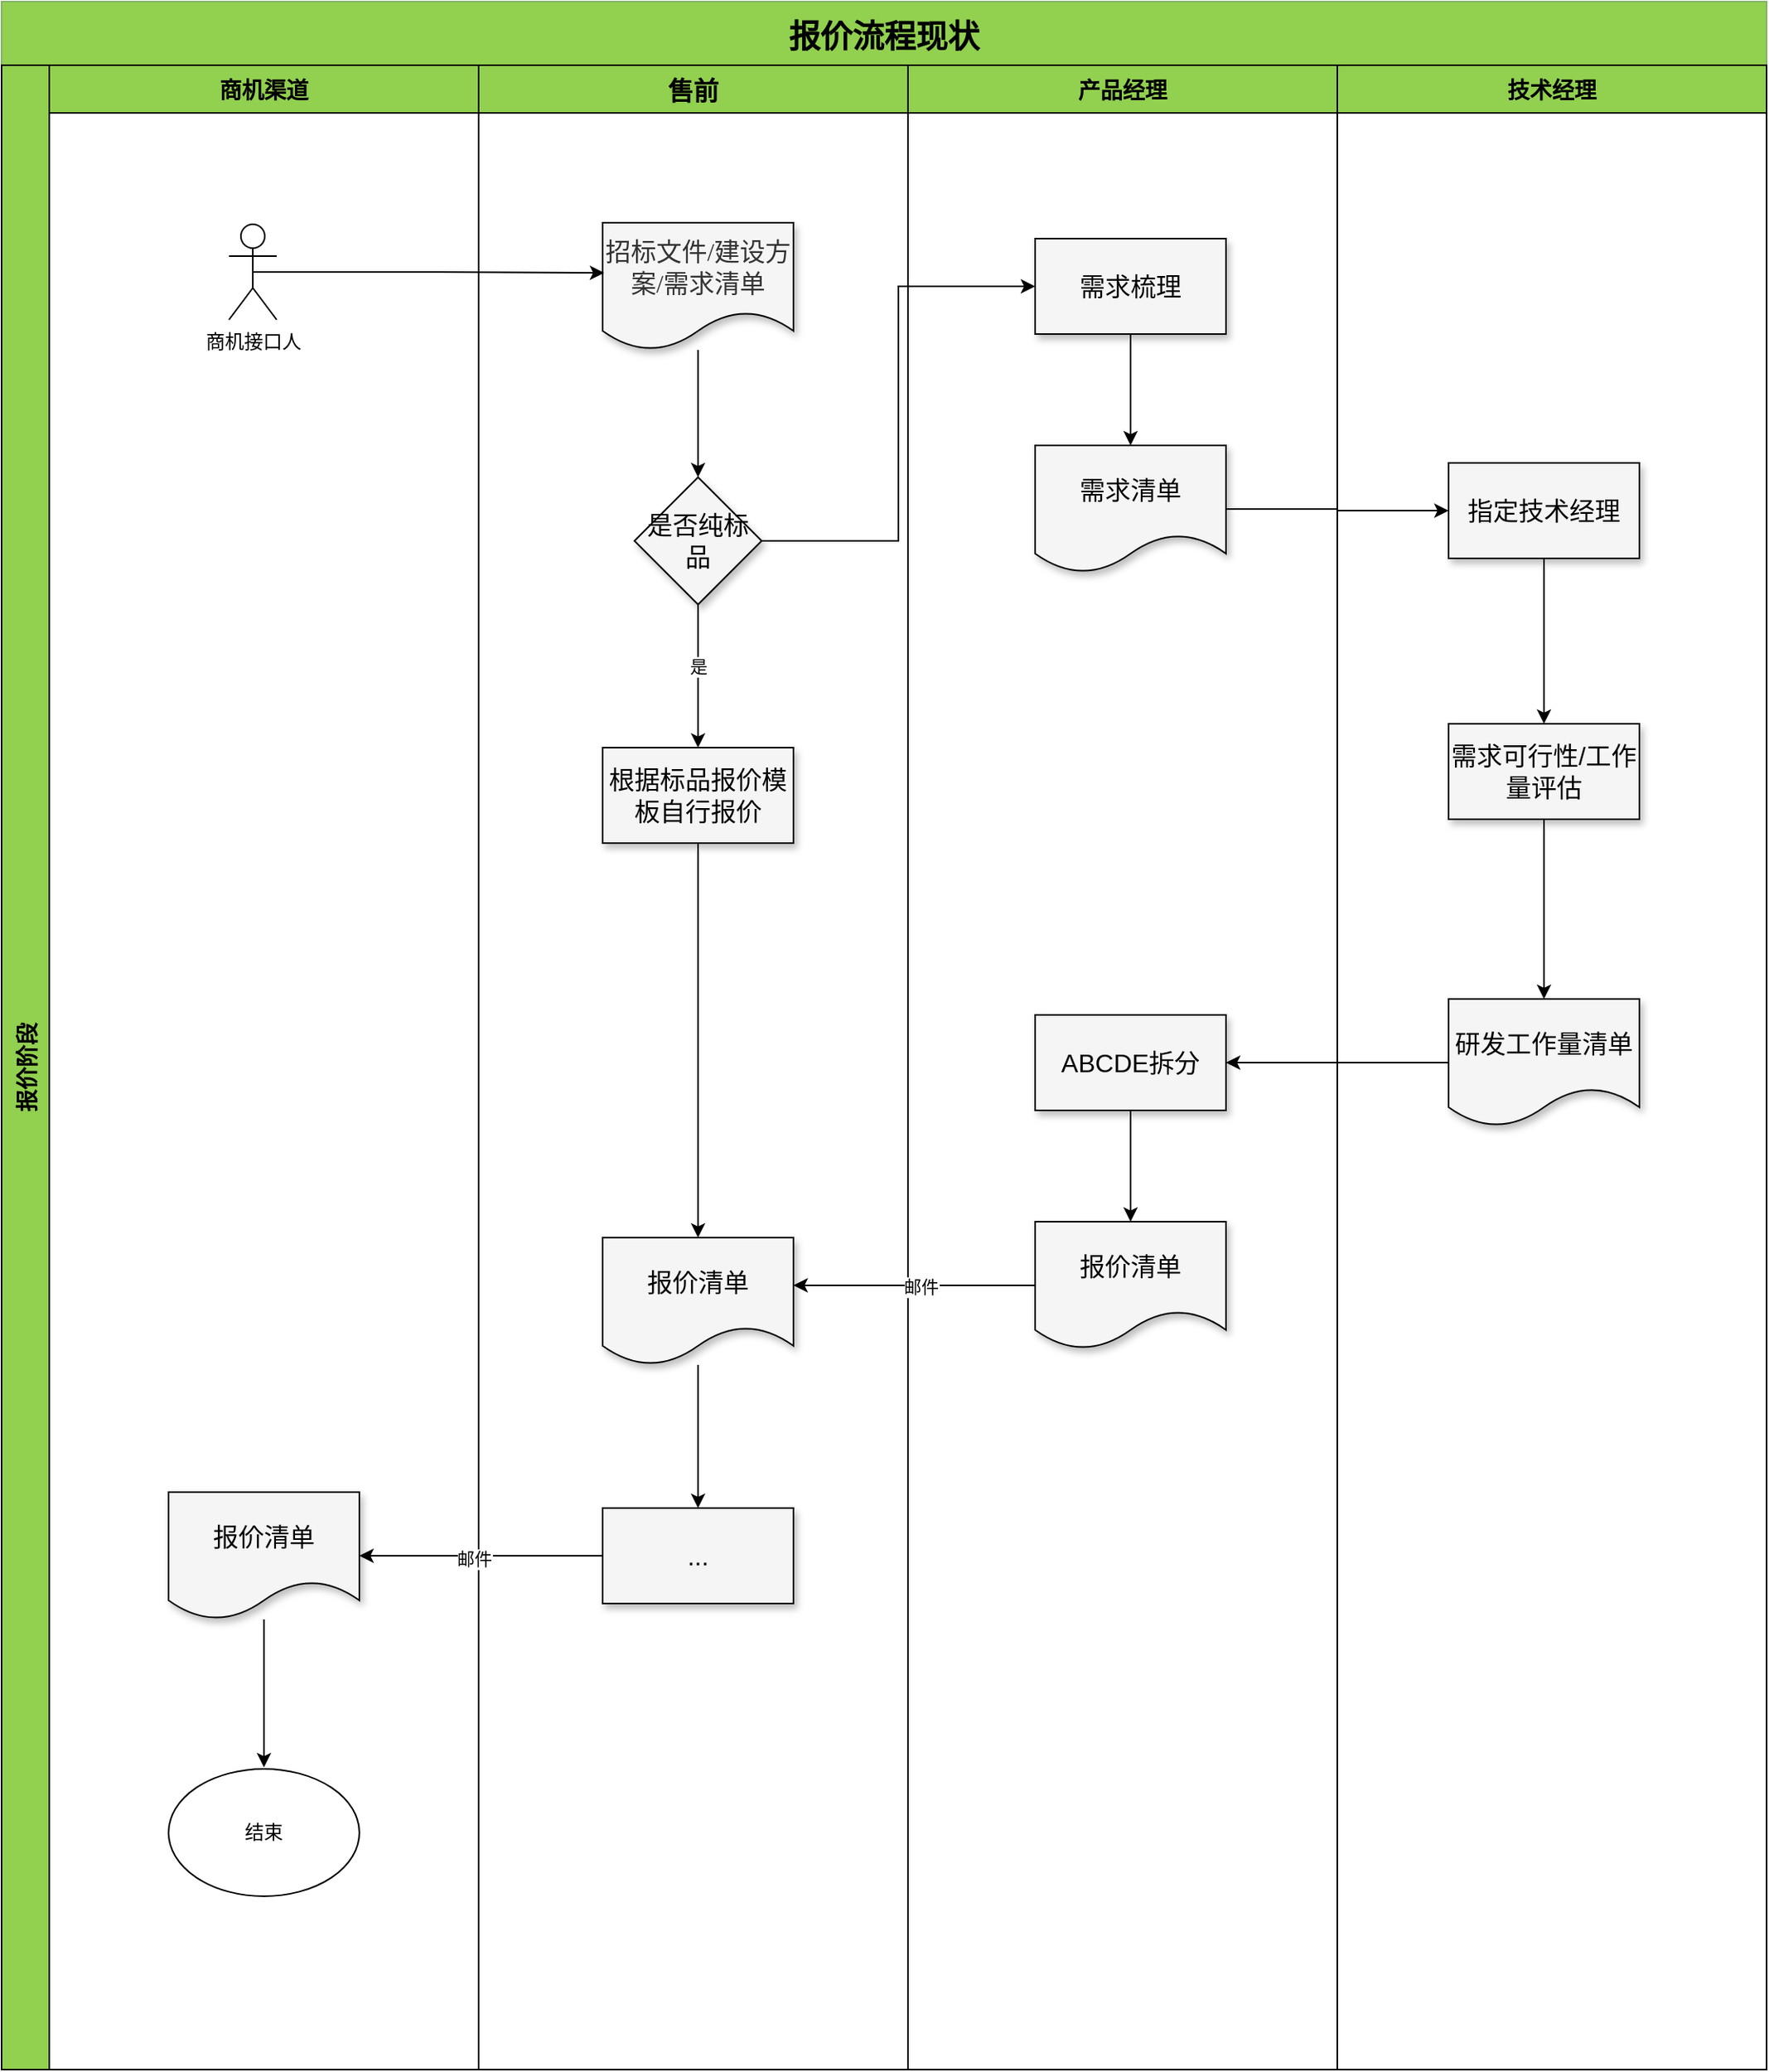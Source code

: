 <mxfile version="21.3.7" type="github">
  <diagram id="Nbi2OOFG4A7icGLgDpQb" name="第 1 页">
    <mxGraphModel dx="2261" dy="716" grid="1" gridSize="10" guides="1" tooltips="1" connect="1" arrows="1" fold="1" page="1" pageScale="1" pageWidth="827" pageHeight="1169" background="none" math="0" shadow="0">
      <root>
        <mxCell id="0" />
        <mxCell id="1" parent="0" />
        <mxCell id="kk27pRFW-uQP8ShshRhL-2" value="报价流程现状" style="swimlane;childLayout=stackLayout;resizeParent=1;resizeParentMax=0;horizontal=1;startSize=40;horizontalStack=0;fillColor=#92D050;strokeColor=#82b366;fontSize=20;spacingTop=4;spacingBottom=4;swimlaneFillColor=none;arcSize=15;perimeterSpacing=0;gradientColor=none;spacing=2;" parent="1" vertex="1">
          <mxGeometry x="-460" y="50" width="1110" height="1300" as="geometry">
            <mxRectangle x="220" y="250" width="100" height="30" as="alternateBounds" />
          </mxGeometry>
        </mxCell>
        <mxCell id="kk27pRFW-uQP8ShshRhL-3" value="报价阶段" style="swimlane;startSize=30;horizontal=0;fillColor=#92D050;fontSize=14;" parent="kk27pRFW-uQP8ShshRhL-2" vertex="1">
          <mxGeometry y="40" width="1110" height="1260" as="geometry" />
        </mxCell>
        <mxCell id="OawIMf_CP--zUOg47wnV-12" value="商机渠道" style="swimlane;startSize=30;fillColor=#92D050;fontSize=14;" parent="kk27pRFW-uQP8ShshRhL-3" vertex="1">
          <mxGeometry x="30" width="270" height="1260" as="geometry" />
        </mxCell>
        <mxCell id="o-PrR6LjQrGRHSx2saqF-1" value="商机接口人" style="shape=umlActor;verticalLabelPosition=bottom;verticalAlign=top;html=1;outlineConnect=0;" parent="OawIMf_CP--zUOg47wnV-12" vertex="1">
          <mxGeometry x="113" y="100" width="30" height="60" as="geometry" />
        </mxCell>
        <mxCell id="fmweD9lnvznt-FNgvz4t-26" value="" style="edgeStyle=orthogonalEdgeStyle;rounded=0;orthogonalLoop=1;jettySize=auto;html=1;" edge="1" parent="OawIMf_CP--zUOg47wnV-12" source="fmweD9lnvznt-FNgvz4t-22">
          <mxGeometry relative="1" as="geometry">
            <mxPoint x="135" y="1070" as="targetPoint" />
          </mxGeometry>
        </mxCell>
        <mxCell id="fmweD9lnvznt-FNgvz4t-22" value="报价清单" style="shape=document;whiteSpace=wrap;html=1;boundedLbl=1;fontSize=16;fillColor=#F5F5F5;fontColor=#000000;shadow=1;sketch=0;" vertex="1" parent="OawIMf_CP--zUOg47wnV-12">
          <mxGeometry x="75" y="897" width="120" height="80" as="geometry" />
        </mxCell>
        <mxCell id="fmweD9lnvznt-FNgvz4t-27" value="结束" style="ellipse;whiteSpace=wrap;html=1;" vertex="1" parent="OawIMf_CP--zUOg47wnV-12">
          <mxGeometry x="75" y="1071" width="120" height="80" as="geometry" />
        </mxCell>
        <mxCell id="OawIMf_CP--zUOg47wnV-13" value="技术经理" style="swimlane;fillColor=#92D050;fontSize=14;startSize=30;" parent="kk27pRFW-uQP8ShshRhL-3" vertex="1">
          <mxGeometry x="840" width="270" height="1260" as="geometry" />
        </mxCell>
        <mxCell id="fmweD9lnvznt-FNgvz4t-3" value="研发工作量清单" style="shape=document;whiteSpace=wrap;html=1;boundedLbl=1;fontSize=16;fillColor=#F5F5F5;fontColor=#000000;shadow=1;sketch=0;" vertex="1" parent="OawIMf_CP--zUOg47wnV-13">
          <mxGeometry x="70" y="587" width="120" height="80" as="geometry" />
        </mxCell>
        <mxCell id="fmweD9lnvznt-FNgvz4t-9" value="指定技术经理" style="whiteSpace=wrap;html=1;fillColor=#F5F5F5;fontColor=#000000;shadow=1;sketch=0;fontSize=16;" vertex="1" parent="OawIMf_CP--zUOg47wnV-13">
          <mxGeometry x="70" y="250" width="120" height="60" as="geometry" />
        </mxCell>
        <mxCell id="OawIMf_CP--zUOg47wnV-14" value="售前" style="swimlane;startSize=30;fillColor=#92D050;fontSize=16;fontColor=#000000;" parent="kk27pRFW-uQP8ShshRhL-3" vertex="1">
          <mxGeometry x="300" width="270" height="1260" as="geometry" />
        </mxCell>
        <mxCell id="fmweD9lnvznt-FNgvz4t-29" value="" style="edgeStyle=orthogonalEdgeStyle;rounded=0;orthogonalLoop=1;jettySize=auto;html=1;" edge="1" parent="OawIMf_CP--zUOg47wnV-14" source="OawIMf_CP--zUOg47wnV-247" target="fmweD9lnvznt-FNgvz4t-28">
          <mxGeometry relative="1" as="geometry" />
        </mxCell>
        <mxCell id="OawIMf_CP--zUOg47wnV-247" value="&lt;font face=&quot;Microsoft YaHei-2&quot; data-font-src=&quot;https://fonts.cdnfonts.com/s/62899/chinese.msyh.woff&quot; style=&quot;font-size: 16px;&quot; color=&quot;#333333&quot;&gt;招标文件/建设方案/需求清单&lt;/font&gt;" style="shape=document;whiteSpace=wrap;html=1;boundedLbl=1;shadow=1;sketch=0;fontSize=12;fontColor=#FFC000;fillColor=#F5F5F5;" parent="OawIMf_CP--zUOg47wnV-14" vertex="1">
          <mxGeometry x="78" y="99" width="120" height="80" as="geometry" />
        </mxCell>
        <mxCell id="fmweD9lnvznt-FNgvz4t-21" value="" style="edgeStyle=orthogonalEdgeStyle;rounded=0;orthogonalLoop=1;jettySize=auto;html=1;" edge="1" parent="OawIMf_CP--zUOg47wnV-14" source="fmweD9lnvznt-FNgvz4t-19" target="fmweD9lnvznt-FNgvz4t-20">
          <mxGeometry relative="1" as="geometry" />
        </mxCell>
        <mxCell id="fmweD9lnvznt-FNgvz4t-19" value="报价清单" style="shape=document;whiteSpace=wrap;html=1;boundedLbl=1;fontSize=16;fillColor=#F5F5F5;fontColor=#000000;shadow=1;sketch=0;" vertex="1" parent="OawIMf_CP--zUOg47wnV-14">
          <mxGeometry x="78" y="737" width="120" height="80" as="geometry" />
        </mxCell>
        <mxCell id="fmweD9lnvznt-FNgvz4t-20" value="..." style="whiteSpace=wrap;html=1;fontSize=16;fillColor=#F5F5F5;fontColor=#000000;shadow=1;sketch=0;" vertex="1" parent="OawIMf_CP--zUOg47wnV-14">
          <mxGeometry x="78" y="907" width="120" height="60" as="geometry" />
        </mxCell>
        <mxCell id="fmweD9lnvznt-FNgvz4t-31" value="" style="edgeStyle=orthogonalEdgeStyle;rounded=0;orthogonalLoop=1;jettySize=auto;html=1;" edge="1" parent="OawIMf_CP--zUOg47wnV-14" source="fmweD9lnvznt-FNgvz4t-28" target="fmweD9lnvznt-FNgvz4t-30">
          <mxGeometry relative="1" as="geometry" />
        </mxCell>
        <mxCell id="fmweD9lnvznt-FNgvz4t-33" value="是" style="edgeLabel;html=1;align=center;verticalAlign=middle;resizable=0;points=[];" vertex="1" connectable="0" parent="fmweD9lnvznt-FNgvz4t-31">
          <mxGeometry x="-0.167" relative="1" as="geometry">
            <mxPoint y="1" as="offset" />
          </mxGeometry>
        </mxCell>
        <mxCell id="fmweD9lnvznt-FNgvz4t-28" value="是否纯标品" style="rhombus;whiteSpace=wrap;html=1;fillColor=#F5F5F5;fontColor=#000000;shadow=1;sketch=0;fontSize=16;" vertex="1" parent="OawIMf_CP--zUOg47wnV-14">
          <mxGeometry x="98" y="259" width="80" height="80" as="geometry" />
        </mxCell>
        <mxCell id="fmweD9lnvznt-FNgvz4t-34" style="edgeStyle=orthogonalEdgeStyle;rounded=0;orthogonalLoop=1;jettySize=auto;html=1;exitX=0.5;exitY=1;exitDx=0;exitDy=0;" edge="1" parent="OawIMf_CP--zUOg47wnV-14" source="fmweD9lnvznt-FNgvz4t-30" target="fmweD9lnvznt-FNgvz4t-19">
          <mxGeometry relative="1" as="geometry" />
        </mxCell>
        <mxCell id="fmweD9lnvznt-FNgvz4t-30" value="根据标品报价模板自行报价" style="whiteSpace=wrap;html=1;fontSize=16;fillColor=#F5F5F5;fontColor=#000000;shadow=1;sketch=0;" vertex="1" parent="OawIMf_CP--zUOg47wnV-14">
          <mxGeometry x="78" y="429" width="120" height="60" as="geometry" />
        </mxCell>
        <mxCell id="OPbE7t7HaxnLKORAEwCf-74" value="产品经理" style="swimlane;fillColor=#92D050;fontSize=14;startSize=30;" parent="kk27pRFW-uQP8ShshRhL-3" vertex="1">
          <mxGeometry x="570" width="270" height="1260" as="geometry" />
        </mxCell>
        <mxCell id="o-PrR6LjQrGRHSx2saqF-6" value="需求梳理" style="whiteSpace=wrap;html=1;fillColor=#F5F5F5;fontColor=#000000;shadow=1;sketch=0;fontSize=16;" parent="OPbE7t7HaxnLKORAEwCf-74" vertex="1">
          <mxGeometry x="80" y="109" width="120" height="60" as="geometry" />
        </mxCell>
        <mxCell id="o-PrR6LjQrGRHSx2saqF-9" value="需求清单" style="shape=document;whiteSpace=wrap;html=1;boundedLbl=1;fontSize=16;fillColor=#F5F5F5;fontColor=#000000;shadow=1;sketch=0;" parent="OPbE7t7HaxnLKORAEwCf-74" vertex="1">
          <mxGeometry x="80" y="239" width="120" height="80" as="geometry" />
        </mxCell>
        <mxCell id="o-PrR6LjQrGRHSx2saqF-10" value="" style="edgeStyle=orthogonalEdgeStyle;rounded=0;orthogonalLoop=1;jettySize=auto;html=1;" parent="OPbE7t7HaxnLKORAEwCf-74" source="o-PrR6LjQrGRHSx2saqF-6" target="o-PrR6LjQrGRHSx2saqF-9" edge="1">
          <mxGeometry relative="1" as="geometry" />
        </mxCell>
        <mxCell id="o-PrR6LjQrGRHSx2saqF-16" value="需求可行性/工作量评估" style="whiteSpace=wrap;html=1;fontSize=16;fillColor=#F5F5F5;fontColor=#000000;shadow=1;sketch=0;" parent="OPbE7t7HaxnLKORAEwCf-74" vertex="1">
          <mxGeometry x="340" y="414" width="120" height="60" as="geometry" />
        </mxCell>
        <mxCell id="fmweD9lnvznt-FNgvz4t-15" value="" style="edgeStyle=orthogonalEdgeStyle;rounded=0;orthogonalLoop=1;jettySize=auto;html=1;" edge="1" parent="OPbE7t7HaxnLKORAEwCf-74" source="fmweD9lnvznt-FNgvz4t-12" target="fmweD9lnvznt-FNgvz4t-14">
          <mxGeometry relative="1" as="geometry" />
        </mxCell>
        <mxCell id="fmweD9lnvznt-FNgvz4t-12" value="ABCDE拆分" style="whiteSpace=wrap;html=1;fontSize=16;fillColor=#F5F5F5;fontColor=#000000;shadow=1;sketch=0;" vertex="1" parent="OPbE7t7HaxnLKORAEwCf-74">
          <mxGeometry x="80" y="597" width="120" height="60" as="geometry" />
        </mxCell>
        <mxCell id="fmweD9lnvznt-FNgvz4t-14" value="报价清单" style="shape=document;whiteSpace=wrap;html=1;boundedLbl=1;fontSize=16;fillColor=#F5F5F5;fontColor=#000000;shadow=1;sketch=0;" vertex="1" parent="OPbE7t7HaxnLKORAEwCf-74">
          <mxGeometry x="80" y="727" width="120" height="80" as="geometry" />
        </mxCell>
        <mxCell id="o-PrR6LjQrGRHSx2saqF-8" style="edgeStyle=orthogonalEdgeStyle;rounded=0;orthogonalLoop=1;jettySize=auto;html=1;exitX=0.5;exitY=0.5;exitDx=0;exitDy=0;exitPerimeter=0;entryX=0.008;entryY=0.394;entryDx=0;entryDy=0;entryPerimeter=0;" parent="kk27pRFW-uQP8ShshRhL-3" source="o-PrR6LjQrGRHSx2saqF-1" target="OawIMf_CP--zUOg47wnV-247" edge="1">
          <mxGeometry relative="1" as="geometry" />
        </mxCell>
        <mxCell id="fmweD9lnvznt-FNgvz4t-4" value="" style="edgeStyle=orthogonalEdgeStyle;rounded=0;orthogonalLoop=1;jettySize=auto;html=1;" edge="1" parent="kk27pRFW-uQP8ShshRhL-3" source="o-PrR6LjQrGRHSx2saqF-16" target="fmweD9lnvznt-FNgvz4t-3">
          <mxGeometry relative="1" as="geometry" />
        </mxCell>
        <mxCell id="fmweD9lnvznt-FNgvz4t-10" style="edgeStyle=orthogonalEdgeStyle;rounded=0;orthogonalLoop=1;jettySize=auto;html=1;exitX=1;exitY=0.5;exitDx=0;exitDy=0;" edge="1" parent="kk27pRFW-uQP8ShshRhL-3" source="o-PrR6LjQrGRHSx2saqF-9" target="fmweD9lnvznt-FNgvz4t-9">
          <mxGeometry relative="1" as="geometry" />
        </mxCell>
        <mxCell id="fmweD9lnvznt-FNgvz4t-11" style="edgeStyle=orthogonalEdgeStyle;rounded=0;orthogonalLoop=1;jettySize=auto;html=1;exitX=0.5;exitY=1;exitDx=0;exitDy=0;" edge="1" parent="kk27pRFW-uQP8ShshRhL-3" source="fmweD9lnvznt-FNgvz4t-9" target="o-PrR6LjQrGRHSx2saqF-16">
          <mxGeometry relative="1" as="geometry" />
        </mxCell>
        <mxCell id="fmweD9lnvznt-FNgvz4t-13" style="edgeStyle=orthogonalEdgeStyle;rounded=0;orthogonalLoop=1;jettySize=auto;html=1;exitX=0;exitY=0.5;exitDx=0;exitDy=0;entryX=1;entryY=0.5;entryDx=0;entryDy=0;" edge="1" parent="kk27pRFW-uQP8ShshRhL-3" source="fmweD9lnvznt-FNgvz4t-3" target="fmweD9lnvznt-FNgvz4t-12">
          <mxGeometry relative="1" as="geometry" />
        </mxCell>
        <mxCell id="fmweD9lnvznt-FNgvz4t-17" style="edgeStyle=orthogonalEdgeStyle;rounded=0;orthogonalLoop=1;jettySize=auto;html=1;exitX=0;exitY=0.5;exitDx=0;exitDy=0;entryX=1;entryY=0.5;entryDx=0;entryDy=0;" edge="1" parent="kk27pRFW-uQP8ShshRhL-3" source="fmweD9lnvznt-FNgvz4t-14">
          <mxGeometry relative="1" as="geometry">
            <mxPoint x="498" y="767" as="targetPoint" />
          </mxGeometry>
        </mxCell>
        <mxCell id="fmweD9lnvznt-FNgvz4t-18" value="邮件" style="edgeLabel;html=1;align=center;verticalAlign=middle;resizable=0;points=[];" vertex="1" connectable="0" parent="fmweD9lnvznt-FNgvz4t-17">
          <mxGeometry x="-0.053" y="1" relative="1" as="geometry">
            <mxPoint as="offset" />
          </mxGeometry>
        </mxCell>
        <mxCell id="fmweD9lnvznt-FNgvz4t-23" style="edgeStyle=orthogonalEdgeStyle;rounded=0;orthogonalLoop=1;jettySize=auto;html=1;exitX=0;exitY=0.5;exitDx=0;exitDy=0;" edge="1" parent="kk27pRFW-uQP8ShshRhL-3" source="fmweD9lnvznt-FNgvz4t-20" target="fmweD9lnvznt-FNgvz4t-22">
          <mxGeometry relative="1" as="geometry" />
        </mxCell>
        <mxCell id="fmweD9lnvznt-FNgvz4t-24" value="邮件" style="edgeLabel;html=1;align=center;verticalAlign=middle;resizable=0;points=[];" vertex="1" connectable="0" parent="fmweD9lnvznt-FNgvz4t-23">
          <mxGeometry x="0.059" y="2" relative="1" as="geometry">
            <mxPoint as="offset" />
          </mxGeometry>
        </mxCell>
        <mxCell id="fmweD9lnvznt-FNgvz4t-32" style="edgeStyle=orthogonalEdgeStyle;rounded=0;orthogonalLoop=1;jettySize=auto;html=1;exitX=1;exitY=0.5;exitDx=0;exitDy=0;entryX=0;entryY=0.5;entryDx=0;entryDy=0;" edge="1" parent="kk27pRFW-uQP8ShshRhL-3" source="fmweD9lnvznt-FNgvz4t-28" target="o-PrR6LjQrGRHSx2saqF-6">
          <mxGeometry relative="1" as="geometry" />
        </mxCell>
      </root>
    </mxGraphModel>
  </diagram>
</mxfile>
